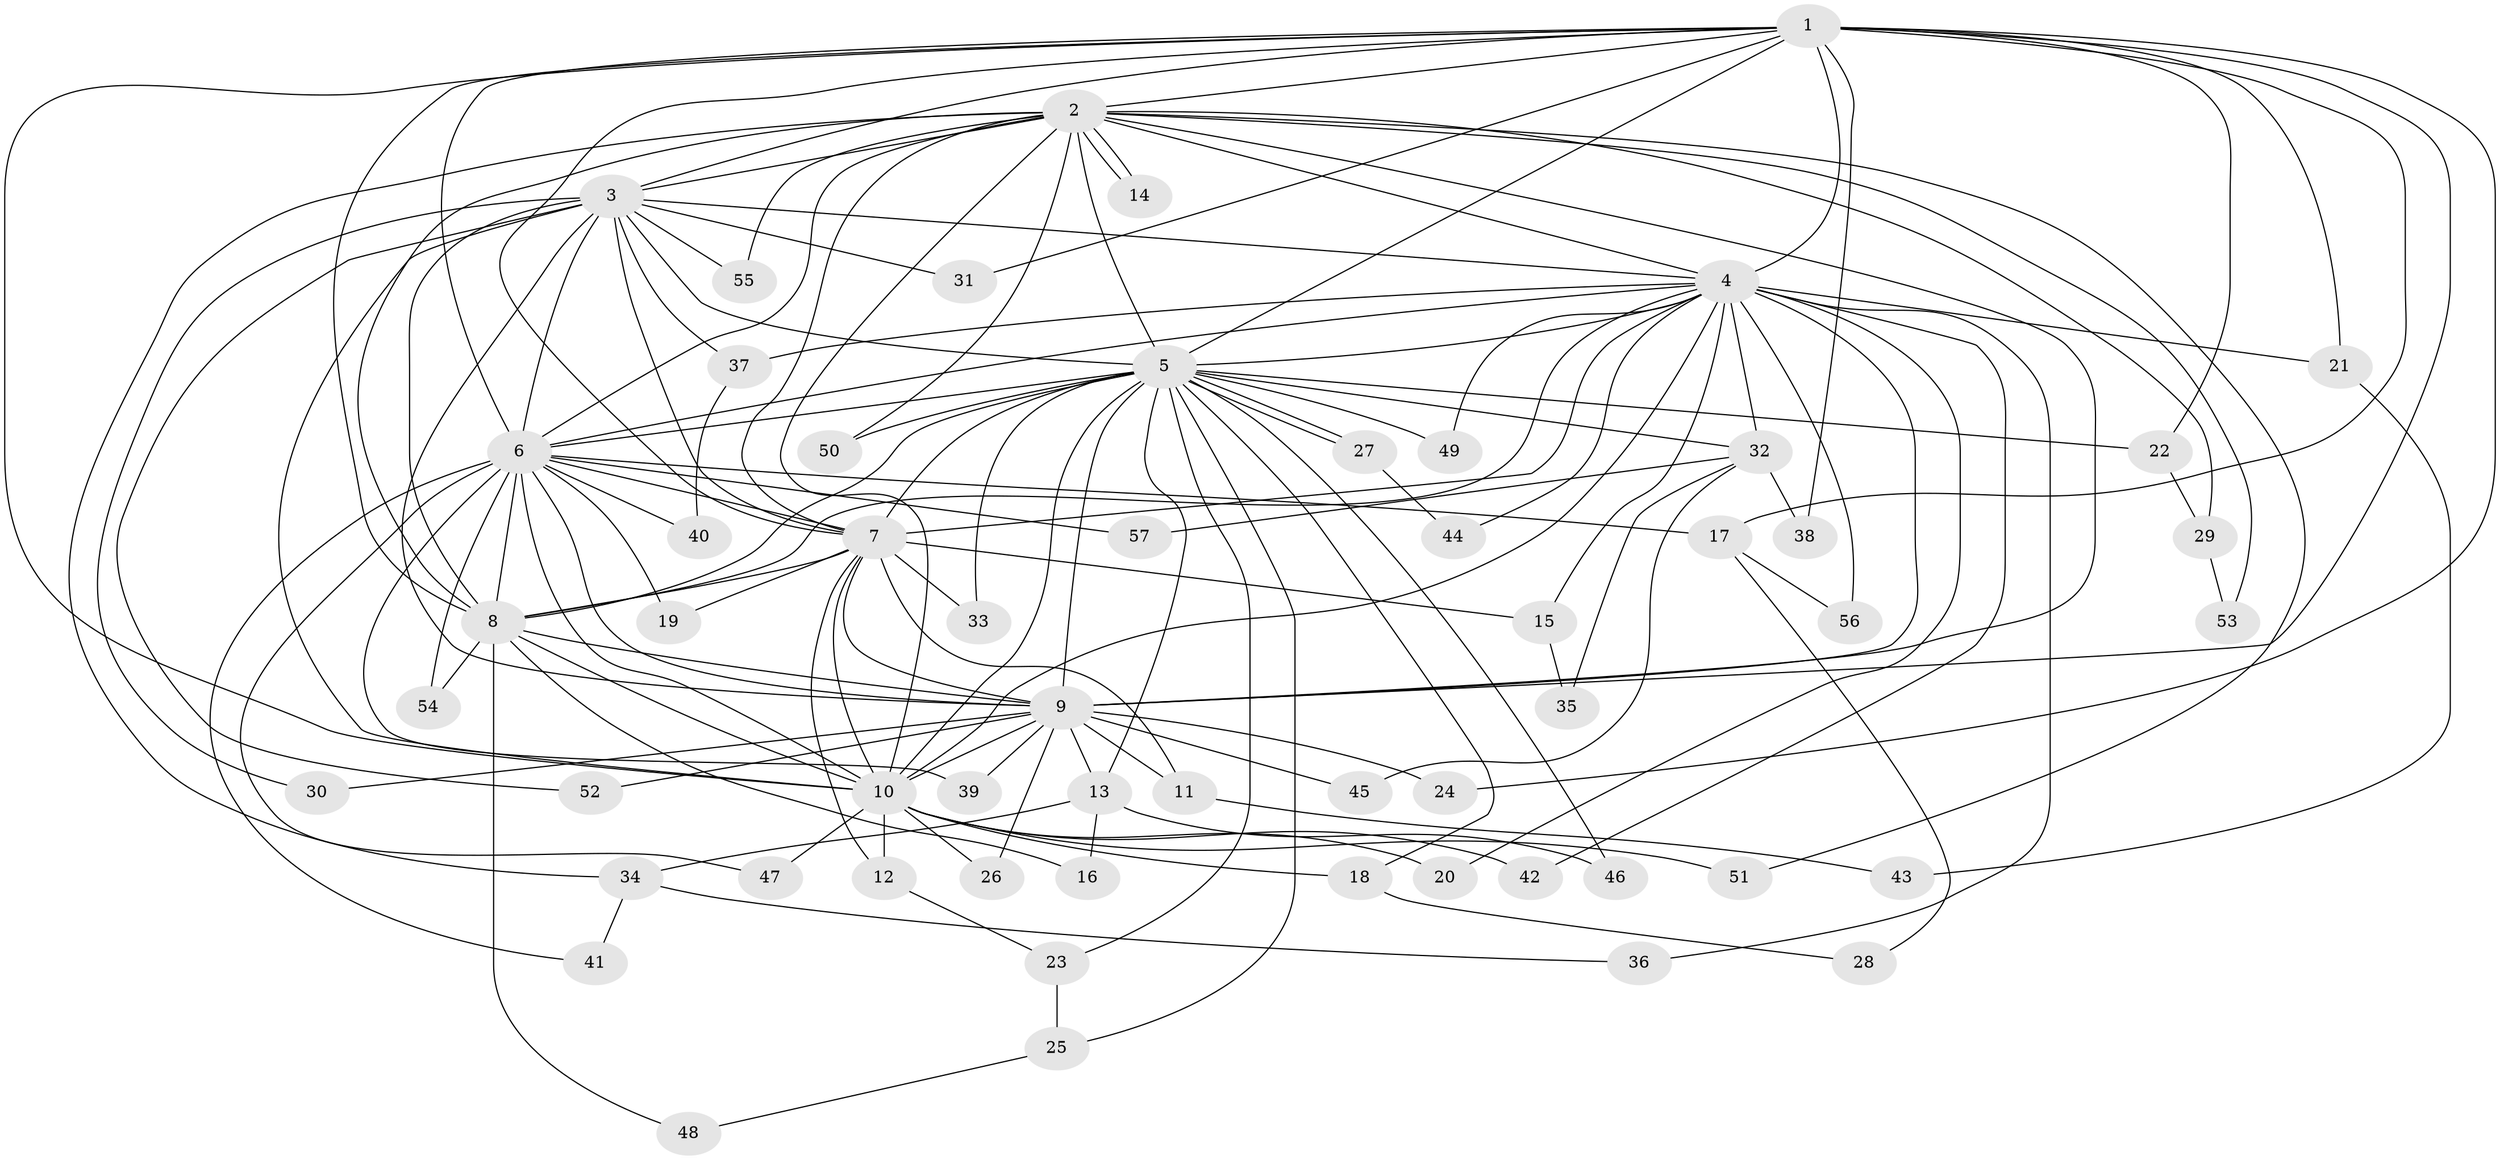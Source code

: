 // Generated by graph-tools (version 1.1) at 2025/01/03/09/25 03:01:19]
// undirected, 57 vertices, 139 edges
graph export_dot {
graph [start="1"]
  node [color=gray90,style=filled];
  1;
  2;
  3;
  4;
  5;
  6;
  7;
  8;
  9;
  10;
  11;
  12;
  13;
  14;
  15;
  16;
  17;
  18;
  19;
  20;
  21;
  22;
  23;
  24;
  25;
  26;
  27;
  28;
  29;
  30;
  31;
  32;
  33;
  34;
  35;
  36;
  37;
  38;
  39;
  40;
  41;
  42;
  43;
  44;
  45;
  46;
  47;
  48;
  49;
  50;
  51;
  52;
  53;
  54;
  55;
  56;
  57;
  1 -- 2;
  1 -- 3;
  1 -- 4;
  1 -- 5;
  1 -- 6;
  1 -- 7;
  1 -- 8;
  1 -- 9;
  1 -- 10;
  1 -- 17;
  1 -- 21;
  1 -- 22;
  1 -- 24;
  1 -- 31;
  1 -- 38;
  2 -- 3;
  2 -- 4;
  2 -- 5;
  2 -- 6;
  2 -- 7;
  2 -- 8;
  2 -- 9;
  2 -- 10;
  2 -- 14;
  2 -- 14;
  2 -- 29;
  2 -- 34;
  2 -- 50;
  2 -- 51;
  2 -- 53;
  2 -- 55;
  3 -- 4;
  3 -- 5;
  3 -- 6;
  3 -- 7;
  3 -- 8;
  3 -- 9;
  3 -- 10;
  3 -- 30;
  3 -- 31;
  3 -- 37;
  3 -- 52;
  3 -- 55;
  4 -- 5;
  4 -- 6;
  4 -- 7;
  4 -- 8;
  4 -- 9;
  4 -- 10;
  4 -- 15;
  4 -- 20;
  4 -- 21;
  4 -- 32;
  4 -- 36;
  4 -- 37;
  4 -- 42;
  4 -- 44;
  4 -- 49;
  4 -- 56;
  5 -- 6;
  5 -- 7;
  5 -- 8;
  5 -- 9;
  5 -- 10;
  5 -- 13;
  5 -- 18;
  5 -- 22;
  5 -- 23;
  5 -- 25;
  5 -- 27;
  5 -- 27;
  5 -- 32;
  5 -- 33;
  5 -- 46;
  5 -- 49;
  5 -- 50;
  6 -- 7;
  6 -- 8;
  6 -- 9;
  6 -- 10;
  6 -- 17;
  6 -- 19;
  6 -- 39;
  6 -- 40;
  6 -- 41;
  6 -- 47;
  6 -- 54;
  6 -- 57;
  7 -- 8;
  7 -- 9;
  7 -- 10;
  7 -- 11;
  7 -- 12;
  7 -- 15;
  7 -- 19;
  7 -- 33;
  8 -- 9;
  8 -- 10;
  8 -- 16;
  8 -- 48;
  8 -- 54;
  9 -- 10;
  9 -- 11;
  9 -- 13;
  9 -- 24;
  9 -- 26;
  9 -- 30;
  9 -- 39;
  9 -- 45;
  9 -- 52;
  10 -- 12;
  10 -- 18;
  10 -- 20;
  10 -- 26;
  10 -- 42;
  10 -- 47;
  10 -- 51;
  11 -- 43;
  12 -- 23;
  13 -- 16;
  13 -- 34;
  13 -- 46;
  15 -- 35;
  17 -- 28;
  17 -- 56;
  18 -- 28;
  21 -- 43;
  22 -- 29;
  23 -- 25;
  25 -- 48;
  27 -- 44;
  29 -- 53;
  32 -- 35;
  32 -- 38;
  32 -- 45;
  32 -- 57;
  34 -- 36;
  34 -- 41;
  37 -- 40;
}
